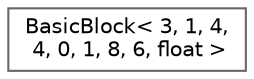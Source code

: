 digraph "Graphical Class Hierarchy"
{
 // LATEX_PDF_SIZE
  bgcolor="transparent";
  edge [fontname=Helvetica,fontsize=10,labelfontname=Helvetica,labelfontsize=10];
  node [fontname=Helvetica,fontsize=10,shape=box,height=0.2,width=0.4];
  rankdir="LR";
  Node0 [id="Node000000",label="BasicBlock\< 3, 1, 4,\l 4, 0, 1, 8, 6, float \>",height=0.2,width=0.4,color="grey40", fillcolor="white", style="filled",URL="$class_basic_block.html",tooltip=" "];
}
